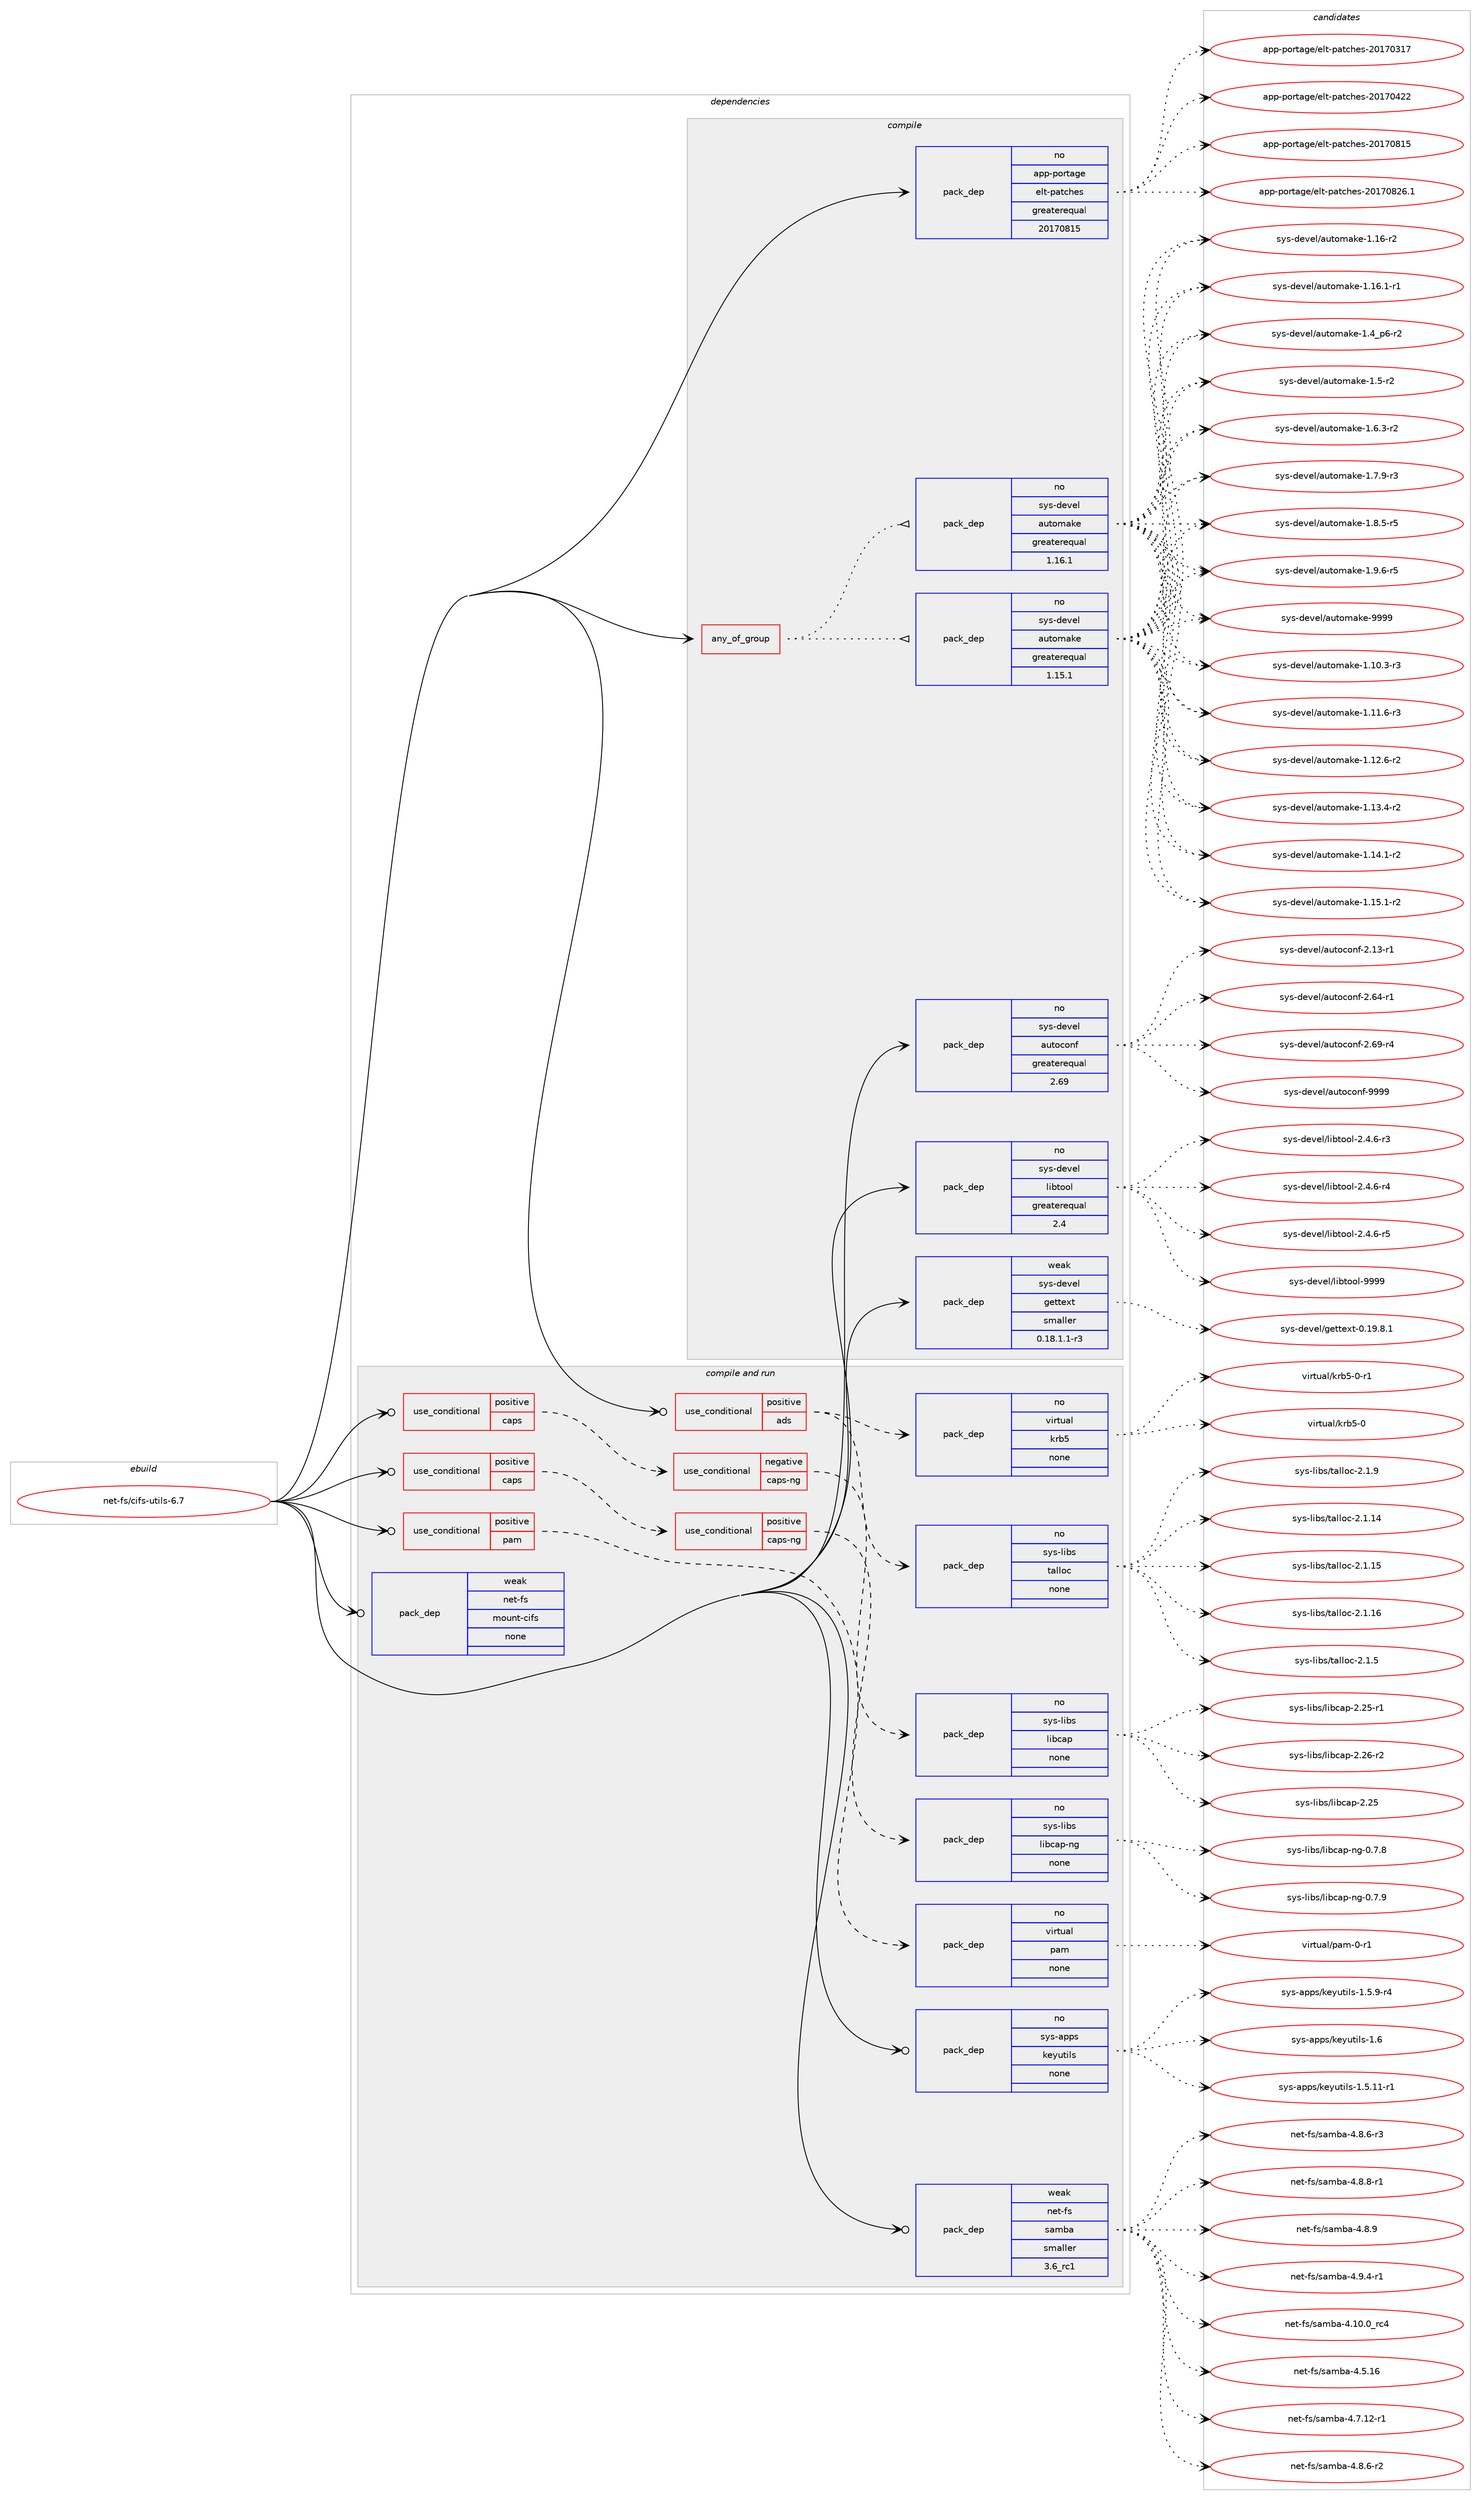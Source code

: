 digraph prolog {

# *************
# Graph options
# *************

newrank=true;
concentrate=true;
compound=true;
graph [rankdir=LR,fontname=Helvetica,fontsize=10,ranksep=1.5];#, ranksep=2.5, nodesep=0.2];
edge  [arrowhead=vee];
node  [fontname=Helvetica,fontsize=10];

# **********
# The ebuild
# **********

subgraph cluster_leftcol {
color=gray;
rank=same;
label=<<i>ebuild</i>>;
id [label="net-fs/cifs-utils-6.7", color=red, width=4, href="../net-fs/cifs-utils-6.7.svg"];
}

# ****************
# The dependencies
# ****************

subgraph cluster_midcol {
color=gray;
label=<<i>dependencies</i>>;
subgraph cluster_compile {
fillcolor="#eeeeee";
style=filled;
label=<<i>compile</i>>;
subgraph any25987 {
dependency1652435 [label=<<TABLE BORDER="0" CELLBORDER="1" CELLSPACING="0" CELLPADDING="4"><TR><TD CELLPADDING="10">any_of_group</TD></TR></TABLE>>, shape=none, color=red];subgraph pack1181295 {
dependency1652436 [label=<<TABLE BORDER="0" CELLBORDER="1" CELLSPACING="0" CELLPADDING="4" WIDTH="220"><TR><TD ROWSPAN="6" CELLPADDING="30">pack_dep</TD></TR><TR><TD WIDTH="110">no</TD></TR><TR><TD>sys-devel</TD></TR><TR><TD>automake</TD></TR><TR><TD>greaterequal</TD></TR><TR><TD>1.16.1</TD></TR></TABLE>>, shape=none, color=blue];
}
dependency1652435:e -> dependency1652436:w [weight=20,style="dotted",arrowhead="oinv"];
subgraph pack1181296 {
dependency1652437 [label=<<TABLE BORDER="0" CELLBORDER="1" CELLSPACING="0" CELLPADDING="4" WIDTH="220"><TR><TD ROWSPAN="6" CELLPADDING="30">pack_dep</TD></TR><TR><TD WIDTH="110">no</TD></TR><TR><TD>sys-devel</TD></TR><TR><TD>automake</TD></TR><TR><TD>greaterequal</TD></TR><TR><TD>1.15.1</TD></TR></TABLE>>, shape=none, color=blue];
}
dependency1652435:e -> dependency1652437:w [weight=20,style="dotted",arrowhead="oinv"];
}
id:e -> dependency1652435:w [weight=20,style="solid",arrowhead="vee"];
subgraph pack1181297 {
dependency1652438 [label=<<TABLE BORDER="0" CELLBORDER="1" CELLSPACING="0" CELLPADDING="4" WIDTH="220"><TR><TD ROWSPAN="6" CELLPADDING="30">pack_dep</TD></TR><TR><TD WIDTH="110">no</TD></TR><TR><TD>app-portage</TD></TR><TR><TD>elt-patches</TD></TR><TR><TD>greaterequal</TD></TR><TR><TD>20170815</TD></TR></TABLE>>, shape=none, color=blue];
}
id:e -> dependency1652438:w [weight=20,style="solid",arrowhead="vee"];
subgraph pack1181298 {
dependency1652439 [label=<<TABLE BORDER="0" CELLBORDER="1" CELLSPACING="0" CELLPADDING="4" WIDTH="220"><TR><TD ROWSPAN="6" CELLPADDING="30">pack_dep</TD></TR><TR><TD WIDTH="110">no</TD></TR><TR><TD>sys-devel</TD></TR><TR><TD>autoconf</TD></TR><TR><TD>greaterequal</TD></TR><TR><TD>2.69</TD></TR></TABLE>>, shape=none, color=blue];
}
id:e -> dependency1652439:w [weight=20,style="solid",arrowhead="vee"];
subgraph pack1181299 {
dependency1652440 [label=<<TABLE BORDER="0" CELLBORDER="1" CELLSPACING="0" CELLPADDING="4" WIDTH="220"><TR><TD ROWSPAN="6" CELLPADDING="30">pack_dep</TD></TR><TR><TD WIDTH="110">no</TD></TR><TR><TD>sys-devel</TD></TR><TR><TD>libtool</TD></TR><TR><TD>greaterequal</TD></TR><TR><TD>2.4</TD></TR></TABLE>>, shape=none, color=blue];
}
id:e -> dependency1652440:w [weight=20,style="solid",arrowhead="vee"];
subgraph pack1181300 {
dependency1652441 [label=<<TABLE BORDER="0" CELLBORDER="1" CELLSPACING="0" CELLPADDING="4" WIDTH="220"><TR><TD ROWSPAN="6" CELLPADDING="30">pack_dep</TD></TR><TR><TD WIDTH="110">weak</TD></TR><TR><TD>sys-devel</TD></TR><TR><TD>gettext</TD></TR><TR><TD>smaller</TD></TR><TR><TD>0.18.1.1-r3</TD></TR></TABLE>>, shape=none, color=blue];
}
id:e -> dependency1652441:w [weight=20,style="solid",arrowhead="vee"];
}
subgraph cluster_compileandrun {
fillcolor="#eeeeee";
style=filled;
label=<<i>compile and run</i>>;
subgraph cond444370 {
dependency1652442 [label=<<TABLE BORDER="0" CELLBORDER="1" CELLSPACING="0" CELLPADDING="4"><TR><TD ROWSPAN="3" CELLPADDING="10">use_conditional</TD></TR><TR><TD>positive</TD></TR><TR><TD>ads</TD></TR></TABLE>>, shape=none, color=red];
subgraph pack1181301 {
dependency1652443 [label=<<TABLE BORDER="0" CELLBORDER="1" CELLSPACING="0" CELLPADDING="4" WIDTH="220"><TR><TD ROWSPAN="6" CELLPADDING="30">pack_dep</TD></TR><TR><TD WIDTH="110">no</TD></TR><TR><TD>sys-libs</TD></TR><TR><TD>talloc</TD></TR><TR><TD>none</TD></TR><TR><TD></TD></TR></TABLE>>, shape=none, color=blue];
}
dependency1652442:e -> dependency1652443:w [weight=20,style="dashed",arrowhead="vee"];
subgraph pack1181302 {
dependency1652444 [label=<<TABLE BORDER="0" CELLBORDER="1" CELLSPACING="0" CELLPADDING="4" WIDTH="220"><TR><TD ROWSPAN="6" CELLPADDING="30">pack_dep</TD></TR><TR><TD WIDTH="110">no</TD></TR><TR><TD>virtual</TD></TR><TR><TD>krb5</TD></TR><TR><TD>none</TD></TR><TR><TD></TD></TR></TABLE>>, shape=none, color=blue];
}
dependency1652442:e -> dependency1652444:w [weight=20,style="dashed",arrowhead="vee"];
}
id:e -> dependency1652442:w [weight=20,style="solid",arrowhead="odotvee"];
subgraph cond444371 {
dependency1652445 [label=<<TABLE BORDER="0" CELLBORDER="1" CELLSPACING="0" CELLPADDING="4"><TR><TD ROWSPAN="3" CELLPADDING="10">use_conditional</TD></TR><TR><TD>positive</TD></TR><TR><TD>caps</TD></TR></TABLE>>, shape=none, color=red];
subgraph cond444372 {
dependency1652446 [label=<<TABLE BORDER="0" CELLBORDER="1" CELLSPACING="0" CELLPADDING="4"><TR><TD ROWSPAN="3" CELLPADDING="10">use_conditional</TD></TR><TR><TD>negative</TD></TR><TR><TD>caps-ng</TD></TR></TABLE>>, shape=none, color=red];
subgraph pack1181303 {
dependency1652447 [label=<<TABLE BORDER="0" CELLBORDER="1" CELLSPACING="0" CELLPADDING="4" WIDTH="220"><TR><TD ROWSPAN="6" CELLPADDING="30">pack_dep</TD></TR><TR><TD WIDTH="110">no</TD></TR><TR><TD>sys-libs</TD></TR><TR><TD>libcap</TD></TR><TR><TD>none</TD></TR><TR><TD></TD></TR></TABLE>>, shape=none, color=blue];
}
dependency1652446:e -> dependency1652447:w [weight=20,style="dashed",arrowhead="vee"];
}
dependency1652445:e -> dependency1652446:w [weight=20,style="dashed",arrowhead="vee"];
}
id:e -> dependency1652445:w [weight=20,style="solid",arrowhead="odotvee"];
subgraph cond444373 {
dependency1652448 [label=<<TABLE BORDER="0" CELLBORDER="1" CELLSPACING="0" CELLPADDING="4"><TR><TD ROWSPAN="3" CELLPADDING="10">use_conditional</TD></TR><TR><TD>positive</TD></TR><TR><TD>caps</TD></TR></TABLE>>, shape=none, color=red];
subgraph cond444374 {
dependency1652449 [label=<<TABLE BORDER="0" CELLBORDER="1" CELLSPACING="0" CELLPADDING="4"><TR><TD ROWSPAN="3" CELLPADDING="10">use_conditional</TD></TR><TR><TD>positive</TD></TR><TR><TD>caps-ng</TD></TR></TABLE>>, shape=none, color=red];
subgraph pack1181304 {
dependency1652450 [label=<<TABLE BORDER="0" CELLBORDER="1" CELLSPACING="0" CELLPADDING="4" WIDTH="220"><TR><TD ROWSPAN="6" CELLPADDING="30">pack_dep</TD></TR><TR><TD WIDTH="110">no</TD></TR><TR><TD>sys-libs</TD></TR><TR><TD>libcap-ng</TD></TR><TR><TD>none</TD></TR><TR><TD></TD></TR></TABLE>>, shape=none, color=blue];
}
dependency1652449:e -> dependency1652450:w [weight=20,style="dashed",arrowhead="vee"];
}
dependency1652448:e -> dependency1652449:w [weight=20,style="dashed",arrowhead="vee"];
}
id:e -> dependency1652448:w [weight=20,style="solid",arrowhead="odotvee"];
subgraph cond444375 {
dependency1652451 [label=<<TABLE BORDER="0" CELLBORDER="1" CELLSPACING="0" CELLPADDING="4"><TR><TD ROWSPAN="3" CELLPADDING="10">use_conditional</TD></TR><TR><TD>positive</TD></TR><TR><TD>pam</TD></TR></TABLE>>, shape=none, color=red];
subgraph pack1181305 {
dependency1652452 [label=<<TABLE BORDER="0" CELLBORDER="1" CELLSPACING="0" CELLPADDING="4" WIDTH="220"><TR><TD ROWSPAN="6" CELLPADDING="30">pack_dep</TD></TR><TR><TD WIDTH="110">no</TD></TR><TR><TD>virtual</TD></TR><TR><TD>pam</TD></TR><TR><TD>none</TD></TR><TR><TD></TD></TR></TABLE>>, shape=none, color=blue];
}
dependency1652451:e -> dependency1652452:w [weight=20,style="dashed",arrowhead="vee"];
}
id:e -> dependency1652451:w [weight=20,style="solid",arrowhead="odotvee"];
subgraph pack1181306 {
dependency1652453 [label=<<TABLE BORDER="0" CELLBORDER="1" CELLSPACING="0" CELLPADDING="4" WIDTH="220"><TR><TD ROWSPAN="6" CELLPADDING="30">pack_dep</TD></TR><TR><TD WIDTH="110">no</TD></TR><TR><TD>sys-apps</TD></TR><TR><TD>keyutils</TD></TR><TR><TD>none</TD></TR><TR><TD></TD></TR></TABLE>>, shape=none, color=blue];
}
id:e -> dependency1652453:w [weight=20,style="solid",arrowhead="odotvee"];
subgraph pack1181307 {
dependency1652454 [label=<<TABLE BORDER="0" CELLBORDER="1" CELLSPACING="0" CELLPADDING="4" WIDTH="220"><TR><TD ROWSPAN="6" CELLPADDING="30">pack_dep</TD></TR><TR><TD WIDTH="110">weak</TD></TR><TR><TD>net-fs</TD></TR><TR><TD>mount-cifs</TD></TR><TR><TD>none</TD></TR><TR><TD></TD></TR></TABLE>>, shape=none, color=blue];
}
id:e -> dependency1652454:w [weight=20,style="solid",arrowhead="odotvee"];
subgraph pack1181308 {
dependency1652455 [label=<<TABLE BORDER="0" CELLBORDER="1" CELLSPACING="0" CELLPADDING="4" WIDTH="220"><TR><TD ROWSPAN="6" CELLPADDING="30">pack_dep</TD></TR><TR><TD WIDTH="110">weak</TD></TR><TR><TD>net-fs</TD></TR><TR><TD>samba</TD></TR><TR><TD>smaller</TD></TR><TR><TD>3.6_rc1</TD></TR></TABLE>>, shape=none, color=blue];
}
id:e -> dependency1652455:w [weight=20,style="solid",arrowhead="odotvee"];
}
subgraph cluster_run {
fillcolor="#eeeeee";
style=filled;
label=<<i>run</i>>;
}
}

# **************
# The candidates
# **************

subgraph cluster_choices {
rank=same;
color=gray;
label=<<i>candidates</i>>;

subgraph choice1181295 {
color=black;
nodesep=1;
choice11512111545100101118101108479711711611110997107101454946494846514511451 [label="sys-devel/automake-1.10.3-r3", color=red, width=4,href="../sys-devel/automake-1.10.3-r3.svg"];
choice11512111545100101118101108479711711611110997107101454946494946544511451 [label="sys-devel/automake-1.11.6-r3", color=red, width=4,href="../sys-devel/automake-1.11.6-r3.svg"];
choice11512111545100101118101108479711711611110997107101454946495046544511450 [label="sys-devel/automake-1.12.6-r2", color=red, width=4,href="../sys-devel/automake-1.12.6-r2.svg"];
choice11512111545100101118101108479711711611110997107101454946495146524511450 [label="sys-devel/automake-1.13.4-r2", color=red, width=4,href="../sys-devel/automake-1.13.4-r2.svg"];
choice11512111545100101118101108479711711611110997107101454946495246494511450 [label="sys-devel/automake-1.14.1-r2", color=red, width=4,href="../sys-devel/automake-1.14.1-r2.svg"];
choice11512111545100101118101108479711711611110997107101454946495346494511450 [label="sys-devel/automake-1.15.1-r2", color=red, width=4,href="../sys-devel/automake-1.15.1-r2.svg"];
choice1151211154510010111810110847971171161111099710710145494649544511450 [label="sys-devel/automake-1.16-r2", color=red, width=4,href="../sys-devel/automake-1.16-r2.svg"];
choice11512111545100101118101108479711711611110997107101454946495446494511449 [label="sys-devel/automake-1.16.1-r1", color=red, width=4,href="../sys-devel/automake-1.16.1-r1.svg"];
choice115121115451001011181011084797117116111109971071014549465295112544511450 [label="sys-devel/automake-1.4_p6-r2", color=red, width=4,href="../sys-devel/automake-1.4_p6-r2.svg"];
choice11512111545100101118101108479711711611110997107101454946534511450 [label="sys-devel/automake-1.5-r2", color=red, width=4,href="../sys-devel/automake-1.5-r2.svg"];
choice115121115451001011181011084797117116111109971071014549465446514511450 [label="sys-devel/automake-1.6.3-r2", color=red, width=4,href="../sys-devel/automake-1.6.3-r2.svg"];
choice115121115451001011181011084797117116111109971071014549465546574511451 [label="sys-devel/automake-1.7.9-r3", color=red, width=4,href="../sys-devel/automake-1.7.9-r3.svg"];
choice115121115451001011181011084797117116111109971071014549465646534511453 [label="sys-devel/automake-1.8.5-r5", color=red, width=4,href="../sys-devel/automake-1.8.5-r5.svg"];
choice115121115451001011181011084797117116111109971071014549465746544511453 [label="sys-devel/automake-1.9.6-r5", color=red, width=4,href="../sys-devel/automake-1.9.6-r5.svg"];
choice115121115451001011181011084797117116111109971071014557575757 [label="sys-devel/automake-9999", color=red, width=4,href="../sys-devel/automake-9999.svg"];
dependency1652436:e -> choice11512111545100101118101108479711711611110997107101454946494846514511451:w [style=dotted,weight="100"];
dependency1652436:e -> choice11512111545100101118101108479711711611110997107101454946494946544511451:w [style=dotted,weight="100"];
dependency1652436:e -> choice11512111545100101118101108479711711611110997107101454946495046544511450:w [style=dotted,weight="100"];
dependency1652436:e -> choice11512111545100101118101108479711711611110997107101454946495146524511450:w [style=dotted,weight="100"];
dependency1652436:e -> choice11512111545100101118101108479711711611110997107101454946495246494511450:w [style=dotted,weight="100"];
dependency1652436:e -> choice11512111545100101118101108479711711611110997107101454946495346494511450:w [style=dotted,weight="100"];
dependency1652436:e -> choice1151211154510010111810110847971171161111099710710145494649544511450:w [style=dotted,weight="100"];
dependency1652436:e -> choice11512111545100101118101108479711711611110997107101454946495446494511449:w [style=dotted,weight="100"];
dependency1652436:e -> choice115121115451001011181011084797117116111109971071014549465295112544511450:w [style=dotted,weight="100"];
dependency1652436:e -> choice11512111545100101118101108479711711611110997107101454946534511450:w [style=dotted,weight="100"];
dependency1652436:e -> choice115121115451001011181011084797117116111109971071014549465446514511450:w [style=dotted,weight="100"];
dependency1652436:e -> choice115121115451001011181011084797117116111109971071014549465546574511451:w [style=dotted,weight="100"];
dependency1652436:e -> choice115121115451001011181011084797117116111109971071014549465646534511453:w [style=dotted,weight="100"];
dependency1652436:e -> choice115121115451001011181011084797117116111109971071014549465746544511453:w [style=dotted,weight="100"];
dependency1652436:e -> choice115121115451001011181011084797117116111109971071014557575757:w [style=dotted,weight="100"];
}
subgraph choice1181296 {
color=black;
nodesep=1;
choice11512111545100101118101108479711711611110997107101454946494846514511451 [label="sys-devel/automake-1.10.3-r3", color=red, width=4,href="../sys-devel/automake-1.10.3-r3.svg"];
choice11512111545100101118101108479711711611110997107101454946494946544511451 [label="sys-devel/automake-1.11.6-r3", color=red, width=4,href="../sys-devel/automake-1.11.6-r3.svg"];
choice11512111545100101118101108479711711611110997107101454946495046544511450 [label="sys-devel/automake-1.12.6-r2", color=red, width=4,href="../sys-devel/automake-1.12.6-r2.svg"];
choice11512111545100101118101108479711711611110997107101454946495146524511450 [label="sys-devel/automake-1.13.4-r2", color=red, width=4,href="../sys-devel/automake-1.13.4-r2.svg"];
choice11512111545100101118101108479711711611110997107101454946495246494511450 [label="sys-devel/automake-1.14.1-r2", color=red, width=4,href="../sys-devel/automake-1.14.1-r2.svg"];
choice11512111545100101118101108479711711611110997107101454946495346494511450 [label="sys-devel/automake-1.15.1-r2", color=red, width=4,href="../sys-devel/automake-1.15.1-r2.svg"];
choice1151211154510010111810110847971171161111099710710145494649544511450 [label="sys-devel/automake-1.16-r2", color=red, width=4,href="../sys-devel/automake-1.16-r2.svg"];
choice11512111545100101118101108479711711611110997107101454946495446494511449 [label="sys-devel/automake-1.16.1-r1", color=red, width=4,href="../sys-devel/automake-1.16.1-r1.svg"];
choice115121115451001011181011084797117116111109971071014549465295112544511450 [label="sys-devel/automake-1.4_p6-r2", color=red, width=4,href="../sys-devel/automake-1.4_p6-r2.svg"];
choice11512111545100101118101108479711711611110997107101454946534511450 [label="sys-devel/automake-1.5-r2", color=red, width=4,href="../sys-devel/automake-1.5-r2.svg"];
choice115121115451001011181011084797117116111109971071014549465446514511450 [label="sys-devel/automake-1.6.3-r2", color=red, width=4,href="../sys-devel/automake-1.6.3-r2.svg"];
choice115121115451001011181011084797117116111109971071014549465546574511451 [label="sys-devel/automake-1.7.9-r3", color=red, width=4,href="../sys-devel/automake-1.7.9-r3.svg"];
choice115121115451001011181011084797117116111109971071014549465646534511453 [label="sys-devel/automake-1.8.5-r5", color=red, width=4,href="../sys-devel/automake-1.8.5-r5.svg"];
choice115121115451001011181011084797117116111109971071014549465746544511453 [label="sys-devel/automake-1.9.6-r5", color=red, width=4,href="../sys-devel/automake-1.9.6-r5.svg"];
choice115121115451001011181011084797117116111109971071014557575757 [label="sys-devel/automake-9999", color=red, width=4,href="../sys-devel/automake-9999.svg"];
dependency1652437:e -> choice11512111545100101118101108479711711611110997107101454946494846514511451:w [style=dotted,weight="100"];
dependency1652437:e -> choice11512111545100101118101108479711711611110997107101454946494946544511451:w [style=dotted,weight="100"];
dependency1652437:e -> choice11512111545100101118101108479711711611110997107101454946495046544511450:w [style=dotted,weight="100"];
dependency1652437:e -> choice11512111545100101118101108479711711611110997107101454946495146524511450:w [style=dotted,weight="100"];
dependency1652437:e -> choice11512111545100101118101108479711711611110997107101454946495246494511450:w [style=dotted,weight="100"];
dependency1652437:e -> choice11512111545100101118101108479711711611110997107101454946495346494511450:w [style=dotted,weight="100"];
dependency1652437:e -> choice1151211154510010111810110847971171161111099710710145494649544511450:w [style=dotted,weight="100"];
dependency1652437:e -> choice11512111545100101118101108479711711611110997107101454946495446494511449:w [style=dotted,weight="100"];
dependency1652437:e -> choice115121115451001011181011084797117116111109971071014549465295112544511450:w [style=dotted,weight="100"];
dependency1652437:e -> choice11512111545100101118101108479711711611110997107101454946534511450:w [style=dotted,weight="100"];
dependency1652437:e -> choice115121115451001011181011084797117116111109971071014549465446514511450:w [style=dotted,weight="100"];
dependency1652437:e -> choice115121115451001011181011084797117116111109971071014549465546574511451:w [style=dotted,weight="100"];
dependency1652437:e -> choice115121115451001011181011084797117116111109971071014549465646534511453:w [style=dotted,weight="100"];
dependency1652437:e -> choice115121115451001011181011084797117116111109971071014549465746544511453:w [style=dotted,weight="100"];
dependency1652437:e -> choice115121115451001011181011084797117116111109971071014557575757:w [style=dotted,weight="100"];
}
subgraph choice1181297 {
color=black;
nodesep=1;
choice97112112451121111141169710310147101108116451129711699104101115455048495548514955 [label="app-portage/elt-patches-20170317", color=red, width=4,href="../app-portage/elt-patches-20170317.svg"];
choice97112112451121111141169710310147101108116451129711699104101115455048495548525050 [label="app-portage/elt-patches-20170422", color=red, width=4,href="../app-portage/elt-patches-20170422.svg"];
choice97112112451121111141169710310147101108116451129711699104101115455048495548564953 [label="app-portage/elt-patches-20170815", color=red, width=4,href="../app-portage/elt-patches-20170815.svg"];
choice971121124511211111411697103101471011081164511297116991041011154550484955485650544649 [label="app-portage/elt-patches-20170826.1", color=red, width=4,href="../app-portage/elt-patches-20170826.1.svg"];
dependency1652438:e -> choice97112112451121111141169710310147101108116451129711699104101115455048495548514955:w [style=dotted,weight="100"];
dependency1652438:e -> choice97112112451121111141169710310147101108116451129711699104101115455048495548525050:w [style=dotted,weight="100"];
dependency1652438:e -> choice97112112451121111141169710310147101108116451129711699104101115455048495548564953:w [style=dotted,weight="100"];
dependency1652438:e -> choice971121124511211111411697103101471011081164511297116991041011154550484955485650544649:w [style=dotted,weight="100"];
}
subgraph choice1181298 {
color=black;
nodesep=1;
choice1151211154510010111810110847971171161119911111010245504649514511449 [label="sys-devel/autoconf-2.13-r1", color=red, width=4,href="../sys-devel/autoconf-2.13-r1.svg"];
choice1151211154510010111810110847971171161119911111010245504654524511449 [label="sys-devel/autoconf-2.64-r1", color=red, width=4,href="../sys-devel/autoconf-2.64-r1.svg"];
choice1151211154510010111810110847971171161119911111010245504654574511452 [label="sys-devel/autoconf-2.69-r4", color=red, width=4,href="../sys-devel/autoconf-2.69-r4.svg"];
choice115121115451001011181011084797117116111991111101024557575757 [label="sys-devel/autoconf-9999", color=red, width=4,href="../sys-devel/autoconf-9999.svg"];
dependency1652439:e -> choice1151211154510010111810110847971171161119911111010245504649514511449:w [style=dotted,weight="100"];
dependency1652439:e -> choice1151211154510010111810110847971171161119911111010245504654524511449:w [style=dotted,weight="100"];
dependency1652439:e -> choice1151211154510010111810110847971171161119911111010245504654574511452:w [style=dotted,weight="100"];
dependency1652439:e -> choice115121115451001011181011084797117116111991111101024557575757:w [style=dotted,weight="100"];
}
subgraph choice1181299 {
color=black;
nodesep=1;
choice1151211154510010111810110847108105981161111111084550465246544511451 [label="sys-devel/libtool-2.4.6-r3", color=red, width=4,href="../sys-devel/libtool-2.4.6-r3.svg"];
choice1151211154510010111810110847108105981161111111084550465246544511452 [label="sys-devel/libtool-2.4.6-r4", color=red, width=4,href="../sys-devel/libtool-2.4.6-r4.svg"];
choice1151211154510010111810110847108105981161111111084550465246544511453 [label="sys-devel/libtool-2.4.6-r5", color=red, width=4,href="../sys-devel/libtool-2.4.6-r5.svg"];
choice1151211154510010111810110847108105981161111111084557575757 [label="sys-devel/libtool-9999", color=red, width=4,href="../sys-devel/libtool-9999.svg"];
dependency1652440:e -> choice1151211154510010111810110847108105981161111111084550465246544511451:w [style=dotted,weight="100"];
dependency1652440:e -> choice1151211154510010111810110847108105981161111111084550465246544511452:w [style=dotted,weight="100"];
dependency1652440:e -> choice1151211154510010111810110847108105981161111111084550465246544511453:w [style=dotted,weight="100"];
dependency1652440:e -> choice1151211154510010111810110847108105981161111111084557575757:w [style=dotted,weight="100"];
}
subgraph choice1181300 {
color=black;
nodesep=1;
choice1151211154510010111810110847103101116116101120116454846495746564649 [label="sys-devel/gettext-0.19.8.1", color=red, width=4,href="../sys-devel/gettext-0.19.8.1.svg"];
dependency1652441:e -> choice1151211154510010111810110847103101116116101120116454846495746564649:w [style=dotted,weight="100"];
}
subgraph choice1181301 {
color=black;
nodesep=1;
choice115121115451081059811547116971081081119945504649464952 [label="sys-libs/talloc-2.1.14", color=red, width=4,href="../sys-libs/talloc-2.1.14.svg"];
choice115121115451081059811547116971081081119945504649464953 [label="sys-libs/talloc-2.1.15", color=red, width=4,href="../sys-libs/talloc-2.1.15.svg"];
choice115121115451081059811547116971081081119945504649464954 [label="sys-libs/talloc-2.1.16", color=red, width=4,href="../sys-libs/talloc-2.1.16.svg"];
choice1151211154510810598115471169710810811199455046494653 [label="sys-libs/talloc-2.1.5", color=red, width=4,href="../sys-libs/talloc-2.1.5.svg"];
choice1151211154510810598115471169710810811199455046494657 [label="sys-libs/talloc-2.1.9", color=red, width=4,href="../sys-libs/talloc-2.1.9.svg"];
dependency1652443:e -> choice115121115451081059811547116971081081119945504649464952:w [style=dotted,weight="100"];
dependency1652443:e -> choice115121115451081059811547116971081081119945504649464953:w [style=dotted,weight="100"];
dependency1652443:e -> choice115121115451081059811547116971081081119945504649464954:w [style=dotted,weight="100"];
dependency1652443:e -> choice1151211154510810598115471169710810811199455046494653:w [style=dotted,weight="100"];
dependency1652443:e -> choice1151211154510810598115471169710810811199455046494657:w [style=dotted,weight="100"];
}
subgraph choice1181302 {
color=black;
nodesep=1;
choice118105114116117971084710711498534548 [label="virtual/krb5-0", color=red, width=4,href="../virtual/krb5-0.svg"];
choice1181051141161179710847107114985345484511449 [label="virtual/krb5-0-r1", color=red, width=4,href="../virtual/krb5-0-r1.svg"];
dependency1652444:e -> choice118105114116117971084710711498534548:w [style=dotted,weight="100"];
dependency1652444:e -> choice1181051141161179710847107114985345484511449:w [style=dotted,weight="100"];
}
subgraph choice1181303 {
color=black;
nodesep=1;
choice1151211154510810598115471081059899971124550465053 [label="sys-libs/libcap-2.25", color=red, width=4,href="../sys-libs/libcap-2.25.svg"];
choice11512111545108105981154710810598999711245504650534511449 [label="sys-libs/libcap-2.25-r1", color=red, width=4,href="../sys-libs/libcap-2.25-r1.svg"];
choice11512111545108105981154710810598999711245504650544511450 [label="sys-libs/libcap-2.26-r2", color=red, width=4,href="../sys-libs/libcap-2.26-r2.svg"];
dependency1652447:e -> choice1151211154510810598115471081059899971124550465053:w [style=dotted,weight="100"];
dependency1652447:e -> choice11512111545108105981154710810598999711245504650534511449:w [style=dotted,weight="100"];
dependency1652447:e -> choice11512111545108105981154710810598999711245504650544511450:w [style=dotted,weight="100"];
}
subgraph choice1181304 {
color=black;
nodesep=1;
choice11512111545108105981154710810598999711245110103454846554656 [label="sys-libs/libcap-ng-0.7.8", color=red, width=4,href="../sys-libs/libcap-ng-0.7.8.svg"];
choice11512111545108105981154710810598999711245110103454846554657 [label="sys-libs/libcap-ng-0.7.9", color=red, width=4,href="../sys-libs/libcap-ng-0.7.9.svg"];
dependency1652450:e -> choice11512111545108105981154710810598999711245110103454846554656:w [style=dotted,weight="100"];
dependency1652450:e -> choice11512111545108105981154710810598999711245110103454846554657:w [style=dotted,weight="100"];
}
subgraph choice1181305 {
color=black;
nodesep=1;
choice11810511411611797108471129710945484511449 [label="virtual/pam-0-r1", color=red, width=4,href="../virtual/pam-0-r1.svg"];
dependency1652452:e -> choice11810511411611797108471129710945484511449:w [style=dotted,weight="100"];
}
subgraph choice1181306 {
color=black;
nodesep=1;
choice115121115459711211211547107101121117116105108115454946534649494511449 [label="sys-apps/keyutils-1.5.11-r1", color=red, width=4,href="../sys-apps/keyutils-1.5.11-r1.svg"];
choice1151211154597112112115471071011211171161051081154549465346574511452 [label="sys-apps/keyutils-1.5.9-r4", color=red, width=4,href="../sys-apps/keyutils-1.5.9-r4.svg"];
choice11512111545971121121154710710112111711610510811545494654 [label="sys-apps/keyutils-1.6", color=red, width=4,href="../sys-apps/keyutils-1.6.svg"];
dependency1652453:e -> choice115121115459711211211547107101121117116105108115454946534649494511449:w [style=dotted,weight="100"];
dependency1652453:e -> choice1151211154597112112115471071011211171161051081154549465346574511452:w [style=dotted,weight="100"];
dependency1652453:e -> choice11512111545971121121154710710112111711610510811545494654:w [style=dotted,weight="100"];
}
subgraph choice1181307 {
color=black;
nodesep=1;
}
subgraph choice1181308 {
color=black;
nodesep=1;
choice110101116451021154711597109989745524649484648951149952 [label="net-fs/samba-4.10.0_rc4", color=red, width=4,href="../net-fs/samba-4.10.0_rc4.svg"];
choice110101116451021154711597109989745524653464954 [label="net-fs/samba-4.5.16", color=red, width=4,href="../net-fs/samba-4.5.16.svg"];
choice1101011164510211547115971099897455246554649504511449 [label="net-fs/samba-4.7.12-r1", color=red, width=4,href="../net-fs/samba-4.7.12-r1.svg"];
choice11010111645102115471159710998974552465646544511450 [label="net-fs/samba-4.8.6-r2", color=red, width=4,href="../net-fs/samba-4.8.6-r2.svg"];
choice11010111645102115471159710998974552465646544511451 [label="net-fs/samba-4.8.6-r3", color=red, width=4,href="../net-fs/samba-4.8.6-r3.svg"];
choice11010111645102115471159710998974552465646564511449 [label="net-fs/samba-4.8.8-r1", color=red, width=4,href="../net-fs/samba-4.8.8-r1.svg"];
choice1101011164510211547115971099897455246564657 [label="net-fs/samba-4.8.9", color=red, width=4,href="../net-fs/samba-4.8.9.svg"];
choice11010111645102115471159710998974552465746524511449 [label="net-fs/samba-4.9.4-r1", color=red, width=4,href="../net-fs/samba-4.9.4-r1.svg"];
dependency1652455:e -> choice110101116451021154711597109989745524649484648951149952:w [style=dotted,weight="100"];
dependency1652455:e -> choice110101116451021154711597109989745524653464954:w [style=dotted,weight="100"];
dependency1652455:e -> choice1101011164510211547115971099897455246554649504511449:w [style=dotted,weight="100"];
dependency1652455:e -> choice11010111645102115471159710998974552465646544511450:w [style=dotted,weight="100"];
dependency1652455:e -> choice11010111645102115471159710998974552465646544511451:w [style=dotted,weight="100"];
dependency1652455:e -> choice11010111645102115471159710998974552465646564511449:w [style=dotted,weight="100"];
dependency1652455:e -> choice1101011164510211547115971099897455246564657:w [style=dotted,weight="100"];
dependency1652455:e -> choice11010111645102115471159710998974552465746524511449:w [style=dotted,weight="100"];
}
}

}
